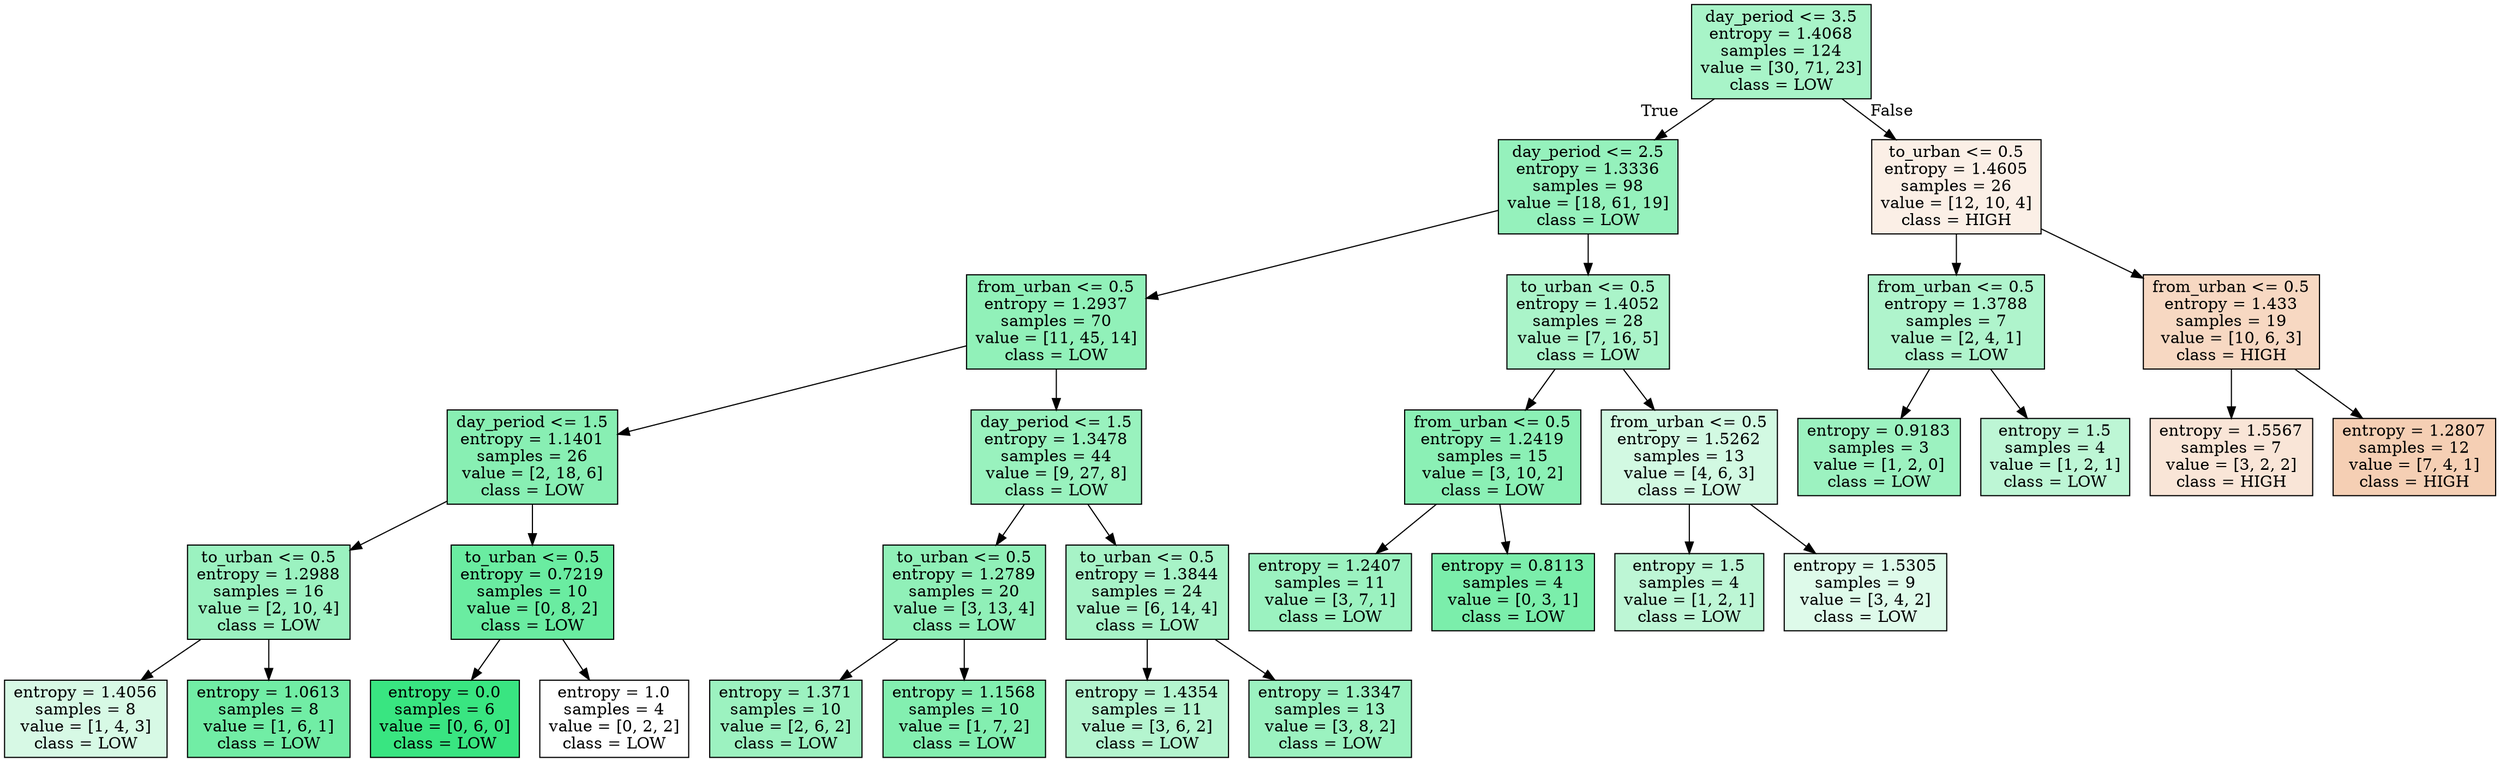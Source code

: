 digraph Tree {
node [shape=box, style="filled", color="black"] ;
0 [label="day_period <= 3.5\nentropy = 1.4068\nsamples = 124\nvalue = [30, 71, 23]\nclass = LOW", fillcolor="#39e5816f"] ;
1 [label="day_period <= 2.5\nentropy = 1.3336\nsamples = 98\nvalue = [18, 61, 19]\nclass = LOW", fillcolor="#39e58188"] ;
0 -> 1 [labeldistance=2.5, labelangle=45, headlabel="True"] ;
2 [label="from_urban <= 0.5\nentropy = 1.2937\nsamples = 70\nvalue = [11, 45, 14]\nclass = LOW", fillcolor="#39e5818d"] ;
1 -> 2 ;
3 [label="day_period <= 1.5\nentropy = 1.1401\nsamples = 26\nvalue = [2, 18, 6]\nclass = LOW", fillcolor="#39e58199"] ;
2 -> 3 ;
4 [label="to_urban <= 0.5\nentropy = 1.2988\nsamples = 16\nvalue = [2, 10, 4]\nclass = LOW", fillcolor="#39e58180"] ;
3 -> 4 ;
5 [label="entropy = 1.4056\nsamples = 8\nvalue = [1, 4, 3]\nclass = LOW", fillcolor="#39e58133"] ;
4 -> 5 ;
6 [label="entropy = 1.0613\nsamples = 8\nvalue = [1, 6, 1]\nclass = LOW", fillcolor="#39e581b6"] ;
4 -> 6 ;
7 [label="to_urban <= 0.5\nentropy = 0.7219\nsamples = 10\nvalue = [0, 8, 2]\nclass = LOW", fillcolor="#39e581bf"] ;
3 -> 7 ;
8 [label="entropy = 0.0\nsamples = 6\nvalue = [0, 6, 0]\nclass = LOW", fillcolor="#39e581ff"] ;
7 -> 8 ;
9 [label="entropy = 1.0\nsamples = 4\nvalue = [0, 2, 2]\nclass = LOW", fillcolor="#39e58100"] ;
7 -> 9 ;
10 [label="day_period <= 1.5\nentropy = 1.3478\nsamples = 44\nvalue = [9, 27, 8]\nclass = LOW", fillcolor="#39e58183"] ;
2 -> 10 ;
11 [label="to_urban <= 0.5\nentropy = 1.2789\nsamples = 20\nvalue = [3, 13, 4]\nclass = LOW", fillcolor="#39e5818f"] ;
10 -> 11 ;
12 [label="entropy = 1.371\nsamples = 10\nvalue = [2, 6, 2]\nclass = LOW", fillcolor="#39e5817f"] ;
11 -> 12 ;
13 [label="entropy = 1.1568\nsamples = 10\nvalue = [1, 7, 2]\nclass = LOW", fillcolor="#39e5819f"] ;
11 -> 13 ;
14 [label="to_urban <= 0.5\nentropy = 1.3844\nsamples = 24\nvalue = [6, 14, 4]\nclass = LOW", fillcolor="#39e58171"] ;
10 -> 14 ;
15 [label="entropy = 1.4354\nsamples = 11\nvalue = [3, 6, 2]\nclass = LOW", fillcolor="#39e58160"] ;
14 -> 15 ;
16 [label="entropy = 1.3347\nsamples = 13\nvalue = [3, 8, 2]\nclass = LOW", fillcolor="#39e58180"] ;
14 -> 16 ;
17 [label="to_urban <= 0.5\nentropy = 1.4052\nsamples = 28\nvalue = [7, 16, 5]\nclass = LOW", fillcolor="#39e5816d"] ;
1 -> 17 ;
18 [label="from_urban <= 0.5\nentropy = 1.2419\nsamples = 15\nvalue = [3, 10, 2]\nclass = LOW", fillcolor="#39e58195"] ;
17 -> 18 ;
19 [label="entropy = 1.2407\nsamples = 11\nvalue = [3, 7, 1]\nclass = LOW", fillcolor="#39e58180"] ;
18 -> 19 ;
20 [label="entropy = 0.8113\nsamples = 4\nvalue = [0, 3, 1]\nclass = LOW", fillcolor="#39e581aa"] ;
18 -> 20 ;
21 [label="from_urban <= 0.5\nentropy = 1.5262\nsamples = 13\nvalue = [4, 6, 3]\nclass = LOW", fillcolor="#39e58139"] ;
17 -> 21 ;
22 [label="entropy = 1.5\nsamples = 4\nvalue = [1, 2, 1]\nclass = LOW", fillcolor="#39e58155"] ;
21 -> 22 ;
23 [label="entropy = 1.5305\nsamples = 9\nvalue = [3, 4, 2]\nclass = LOW", fillcolor="#39e5812a"] ;
21 -> 23 ;
24 [label="to_urban <= 0.5\nentropy = 1.4605\nsamples = 26\nvalue = [12, 10, 4]\nclass = HIGH", fillcolor="#e5813920"] ;
0 -> 24 [labeldistance=2.5, labelangle=-45, headlabel="False"] ;
25 [label="from_urban <= 0.5\nentropy = 1.3788\nsamples = 7\nvalue = [2, 4, 1]\nclass = LOW", fillcolor="#39e58166"] ;
24 -> 25 ;
26 [label="entropy = 0.9183\nsamples = 3\nvalue = [1, 2, 0]\nclass = LOW", fillcolor="#39e5817f"] ;
25 -> 26 ;
27 [label="entropy = 1.5\nsamples = 4\nvalue = [1, 2, 1]\nclass = LOW", fillcolor="#39e58155"] ;
25 -> 27 ;
28 [label="from_urban <= 0.5\nentropy = 1.433\nsamples = 19\nvalue = [10, 6, 3]\nclass = HIGH", fillcolor="#e581394e"] ;
24 -> 28 ;
29 [label="entropy = 1.5567\nsamples = 7\nvalue = [3, 2, 2]\nclass = HIGH", fillcolor="#e5813933"] ;
28 -> 29 ;
30 [label="entropy = 1.2807\nsamples = 12\nvalue = [7, 4, 1]\nclass = HIGH", fillcolor="#e5813960"] ;
28 -> 30 ;
}